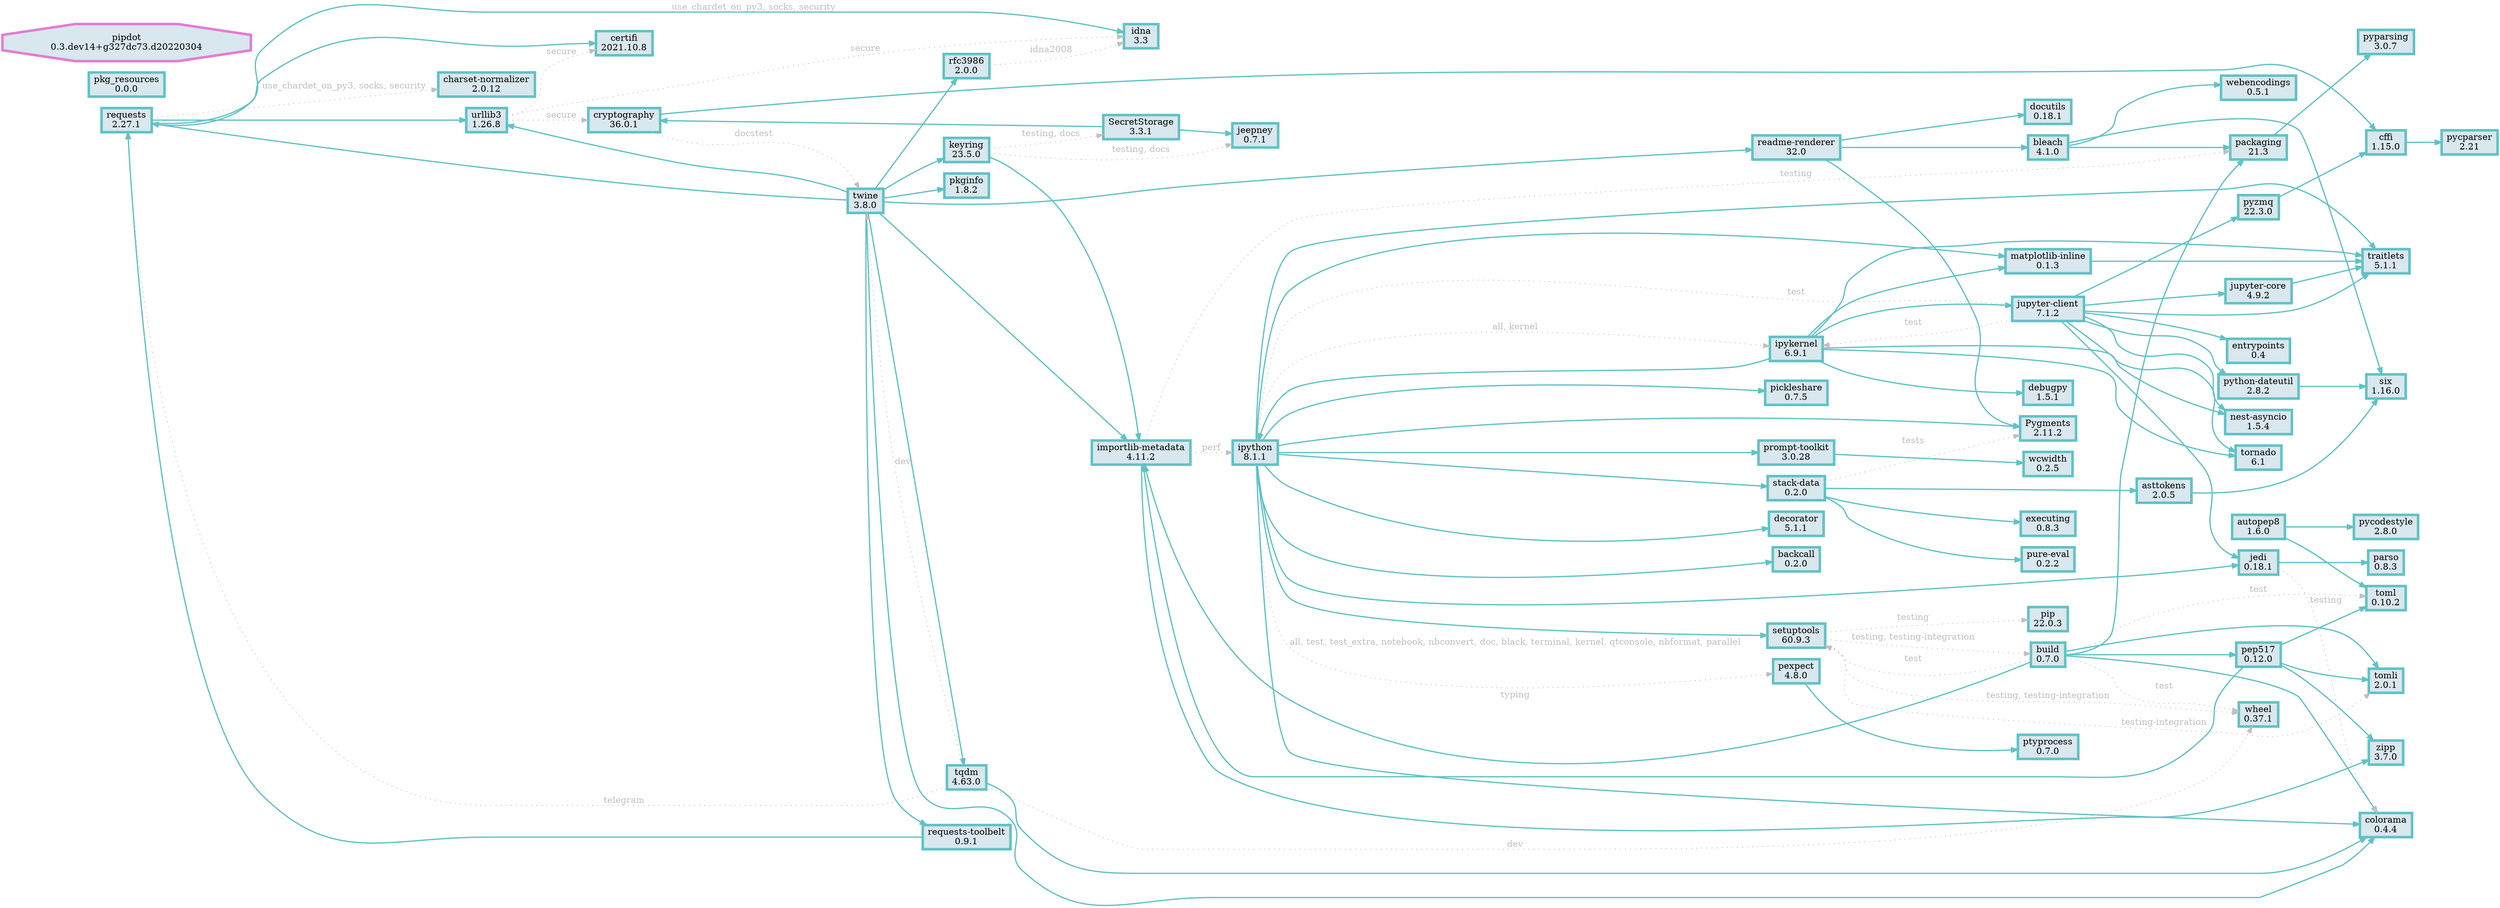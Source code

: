 digraph {
    rankdir = "LR";

    node [color=grey, style=dotted];
    edge [color="#61c2c5", style="filled,setlinewidth(2)", fontcolor=grey];



    subgraph {
        // in site
        node [shape=polygon,color="#61c2c5",fillcolor="#d9e7ee",style="filled,setlinewidth(4)"];
        "requests" [label="requests\n2.27.1"];
        "docutils" [label="docutils\n0.18.1"];
        "pygments" [label="Pygments\n2.11.2"];
        "nest-asyncio" [label="nest-asyncio\n1.5.4"];
        "jupyter-client" [label="jupyter-client\n7.1.2"];
        "ptyprocess" [label="ptyprocess\n0.7.0"];
        "pkginfo" [label="pkginfo\n1.8.2"];
        "tomli" [label="tomli\n2.0.1"];
        "toml" [label="toml\n0.10.2"];
        "wheel" [label="wheel\n0.37.1"];
        "bleach" [label="bleach\n4.1.0"];
        "ipython" [label="ipython\n8.1.1"];
        "pep517" [label="pep517\n0.12.0"];
        "executing" [label="executing\n0.8.3"];
        "pickleshare" [label="pickleshare\n0.7.5"];
        "keyring" [label="keyring\n23.5.0"];
        "asttokens" [label="asttokens\n2.0.5"];
        "python-dateutil" [label="python-dateutil\n2.8.2"];
        "colorama" [label="colorama\n0.4.4"];
        "matplotlib-inline" [label="matplotlib-inline\n0.1.3"];
        "parso" [label="parso\n0.8.3"];
        "twine" [label="twine\n3.8.0"];
        "tqdm" [label="tqdm\n4.63.0"];
        "pyparsing" [label="pyparsing\n3.0.7"];
        "pyzmq" [label="pyzmq\n22.3.0"];
        "readme-renderer" [label="readme-renderer\n32.0"];
        "cryptography" [label="cryptography\n36.0.1"];
        "stack-data" [label="stack-data\n0.2.0"];
        "secretstorage" [label="SecretStorage\n3.3.1"];
        "zipp" [label="zipp\n3.7.0"];
        "urllib3" [label="urllib3\n1.26.8"];
        "jupyter-core" [label="jupyter-core\n4.9.2"];
        "decorator" [label="decorator\n5.1.1"];
        "backcall" [label="backcall\n0.2.0"];
        "rfc3986" [label="rfc3986\n2.0.0"];
        "tornado" [label="tornado\n6.1"];
        "certifi" [label="certifi\n2021.10.8"];
        "pycodestyle" [label="pycodestyle\n2.8.0"];
        "cffi" [label="cffi\n1.15.0"];
        "prompt-toolkit" [label="prompt-toolkit\n3.0.28"];
        "wcwidth" [label="wcwidth\n0.2.5"];
        "importlib-metadata" [label="importlib-metadata\n4.11.2"];
        "charset-normalizer" [label="charset-normalizer\n2.0.12"];
        "debugpy" [label="debugpy\n1.5.1"];
        "entrypoints" [label="entrypoints\n0.4"];
        "requests-toolbelt" [label="requests-toolbelt\n0.9.1"];
        "autopep8" [label="autopep8\n1.6.0"];
        "pip" [label="pip\n22.0.3"];
        "webencodings" [label="webencodings\n0.5.1"];
        "build" [label="build\n0.7.0"];
        "six" [label="six\n1.16.0"];
        "traitlets" [label="traitlets\n5.1.1"];
        "setuptools" [label="setuptools\n60.9.3"];
        "pycparser" [label="pycparser\n2.21"];
        "pure-eval" [label="pure-eval\n0.2.2"];
        "idna" [label="idna\n3.3"];
        "jeepney" [label="jeepney\n0.7.1"];
        "jedi" [label="jedi\n0.18.1"];
        "pkg-resources" [label="pkg_resources\n0.0.0"];
        "packaging" [label="packaging\n21.3"];
        "pexpect" [label="pexpect\n4.8.0"];
        "ipykernel" [label="ipykernel\n6.9.1"];
    }

    subgraph {
        // in user site
        node [shape=septagon,color="#e27dd6ff",fillcolor="#d9e7ee",style="filled,setlinewidth(4)"];
    }

    subgraph {
        // all other installed
        node [shape=octagon,color="#e27dd6ff",fillcolor="#d9e7ee",style="filled,setlinewidth(4)"];
        "pygments" [label="Pygments\n2.11.2"];
        "secretstorage" [label="SecretStorage\n3.3.1"];
        "pkg-resources" [label="pkg_resources\n0.0.0"];
        "pipdot" [label="pipdot\n0.3.dev14+g327dc73.d20220304"];
    }


    "requests" -> "urllib3" [
            label="",];
    "requests" -> "certifi" [
            label="",];
    "requests" -> "idna" [
            label="use_chardet_on_py3, socks, security",];
    "requests" -> "charset-normalizer" [
            label="use_chardet_on_py3, socks, security",color=grey,style=dotted,];
    "jupyter-client" -> "entrypoints" [
            label="",];
    "jupyter-client" -> "jupyter-core" [
            label="",];
    "jupyter-client" -> "nest-asyncio" [
            label="",];
    "jupyter-client" -> "python-dateutil" [
            label="",];
    "jupyter-client" -> "pyzmq" [
            label="",];
    "jupyter-client" -> "tornado" [
            label="",];
    "jupyter-client" -> "traitlets" [
            label="",];
    "jupyter-client" -> "ipykernel" [
            label="test",color=grey,style=dotted,];
    "jupyter-client" -> "ipython" [
            label="test",color=grey,style=dotted,];
    "jupyter-client" -> "jedi" [
            label="",];
    "bleach" -> "packaging" [
            label="",];
    "bleach" -> "six" [
            label="",];
    "bleach" -> "webencodings" [
            label="",];
    "ipython" -> "backcall" [
            label="",];
    "ipython" -> "decorator" [
            label="",];
    "ipython" -> "jedi" [
            label="",];
    "ipython" -> "matplotlib-inline" [
            label="",];
    "ipython" -> "pickleshare" [
            label="",];
    "ipython" -> "prompt-toolkit" [
            label="",];
    "ipython" -> "pygments" [
            label="",];
    "ipython" -> "setuptools" [
            label="",];
    "ipython" -> "stack-data" [
            label="",];
    "ipython" -> "traitlets" [
            label="",];
    "ipython" -> "pexpect" [
            label="all, test, test_extra, notebook, nbconvert, doc, black, terminal, kernel, qtconsole, nbformat, parallel",color=grey,style=dotted,];
    "ipython" -> "colorama" [
            label="",];
    "ipython" -> "ipykernel" [
            label="all, kernel",color=grey,style=dotted,];
    "pep517" -> "toml" [
            label="",];
    "pep517" -> "tomli" [
            label="",];
    "pep517" -> "importlib-metadata" [
            label="",];
    "pep517" -> "zipp" [
            label="",];
    "keyring" -> "importlib-metadata" [
            label="",];
    "keyring" -> "secretstorage" [
            label="testing, docs",color=grey,style=dotted,];
    "keyring" -> "jeepney" [
            label="testing, docs",color=grey,style=dotted,];
    "asttokens" -> "six" [
            label="",];
    "python-dateutil" -> "six" [
            label="",];
    "matplotlib-inline" -> "traitlets" [
            label="",];
    "twine" -> "pkginfo" [
            label="",];
    "twine" -> "readme-renderer" [
            label="",];
    "twine" -> "requests" [
            label="",];
    "twine" -> "requests-toolbelt" [
            label="",];
    "twine" -> "urllib3" [
            label="",];
    "twine" -> "tqdm" [
            label="",];
    "twine" -> "importlib-metadata" [
            label="",];
    "twine" -> "keyring" [
            label="",];
    "twine" -> "rfc3986" [
            label="",];
    "twine" -> "colorama" [
            label="",];
    "tqdm" -> "colorama" [
            label="",];
    "tqdm" -> "twine" [
            label="dev",color=grey,style=dotted,];
    "tqdm" -> "wheel" [
            label="dev",color=grey,style=dotted,];
    "tqdm" -> "requests" [
            label="telegram",color=grey,style=dotted,];
    "pyzmq" -> "cffi" [
            label="",];
    "readme-renderer" -> "bleach" [
            label="",];
    "readme-renderer" -> "docutils" [
            label="",];
    "readme-renderer" -> "pygments" [
            label="",];
    "cryptography" -> "cffi" [
            label="",];
    "cryptography" -> "twine" [
            label="docstest",color=grey,style=dotted,];
    "stack-data" -> "executing" [
            label="",];
    "stack-data" -> "asttokens" [
            label="",];
    "stack-data" -> "pure-eval" [
            label="",];
    "stack-data" -> "pygments" [
            label="tests",color=grey,style=dotted,];
    "secretstorage" -> "cryptography" [
            label="",];
    "secretstorage" -> "jeepney" [
            label="",];
    "urllib3" -> "cryptography" [
            label="secure",color=grey,style=dotted,];
    "urllib3" -> "idna" [
            label="secure",color=grey,style=dotted,];
    "urllib3" -> "certifi" [
            label="secure",color=grey,style=dotted,];
    "jupyter-core" -> "traitlets" [
            label="",];
    "rfc3986" -> "idna" [
            label="idna2008",color=grey,style=dotted,];
    "cffi" -> "pycparser" [
            label="",];
    "prompt-toolkit" -> "wcwidth" [
            label="",];
    "importlib-metadata" -> "zipp" [
            label="",];
    "importlib-metadata" -> "ipython" [
            label="perf",color=grey,style=dotted,];
    "importlib-metadata" -> "packaging" [
            label="testing",color=grey,style=dotted,];
    "requests-toolbelt" -> "requests" [
            label="",];
    "autopep8" -> "pycodestyle" [
            label="",];
    "autopep8" -> "toml" [
            label="",];
    "build" -> "packaging" [
            label="",];
    "build" -> "pep517" [
            label="",];
    "build" -> "tomli" [
            label="",];
    "build" -> "colorama" [
            label="",];
    "build" -> "importlib-metadata" [
            label="typing",];
    "build" -> "setuptools" [
            label="test",color=grey,style=dotted,];
    "build" -> "toml" [
            label="test",color=grey,style=dotted,];
    "build" -> "wheel" [
            label="test",color=grey,style=dotted,];
    "setuptools" -> "wheel" [
            label="testing, testing-integration",color=grey,style=dotted,];
    "setuptools" -> "pip" [
            label="testing",color=grey,style=dotted,];
    "setuptools" -> "build" [
            label="testing, testing-integration",color=grey,style=dotted,];
    "setuptools" -> "tomli" [
            label="testing-integration",color=grey,style=dotted,];
    "jedi" -> "parso" [
            label="",];
    "jedi" -> "colorama" [
            label="testing",color=grey,style=dotted,];
    "packaging" -> "pyparsing" [
            label="",];
    "pexpect" -> "ptyprocess" [
            label="",];
    "ipykernel" -> "debugpy" [
            label="",];
    "ipykernel" -> "ipython" [
            label="",];
    "ipykernel" -> "traitlets" [
            label="",];
    "ipykernel" -> "jupyter-client" [
            label="",];
    "ipykernel" -> "tornado" [
            label="",];
    "ipykernel" -> "matplotlib-inline" [
            label="",];
    "ipykernel" -> "nest-asyncio" [
            label="",];

}
